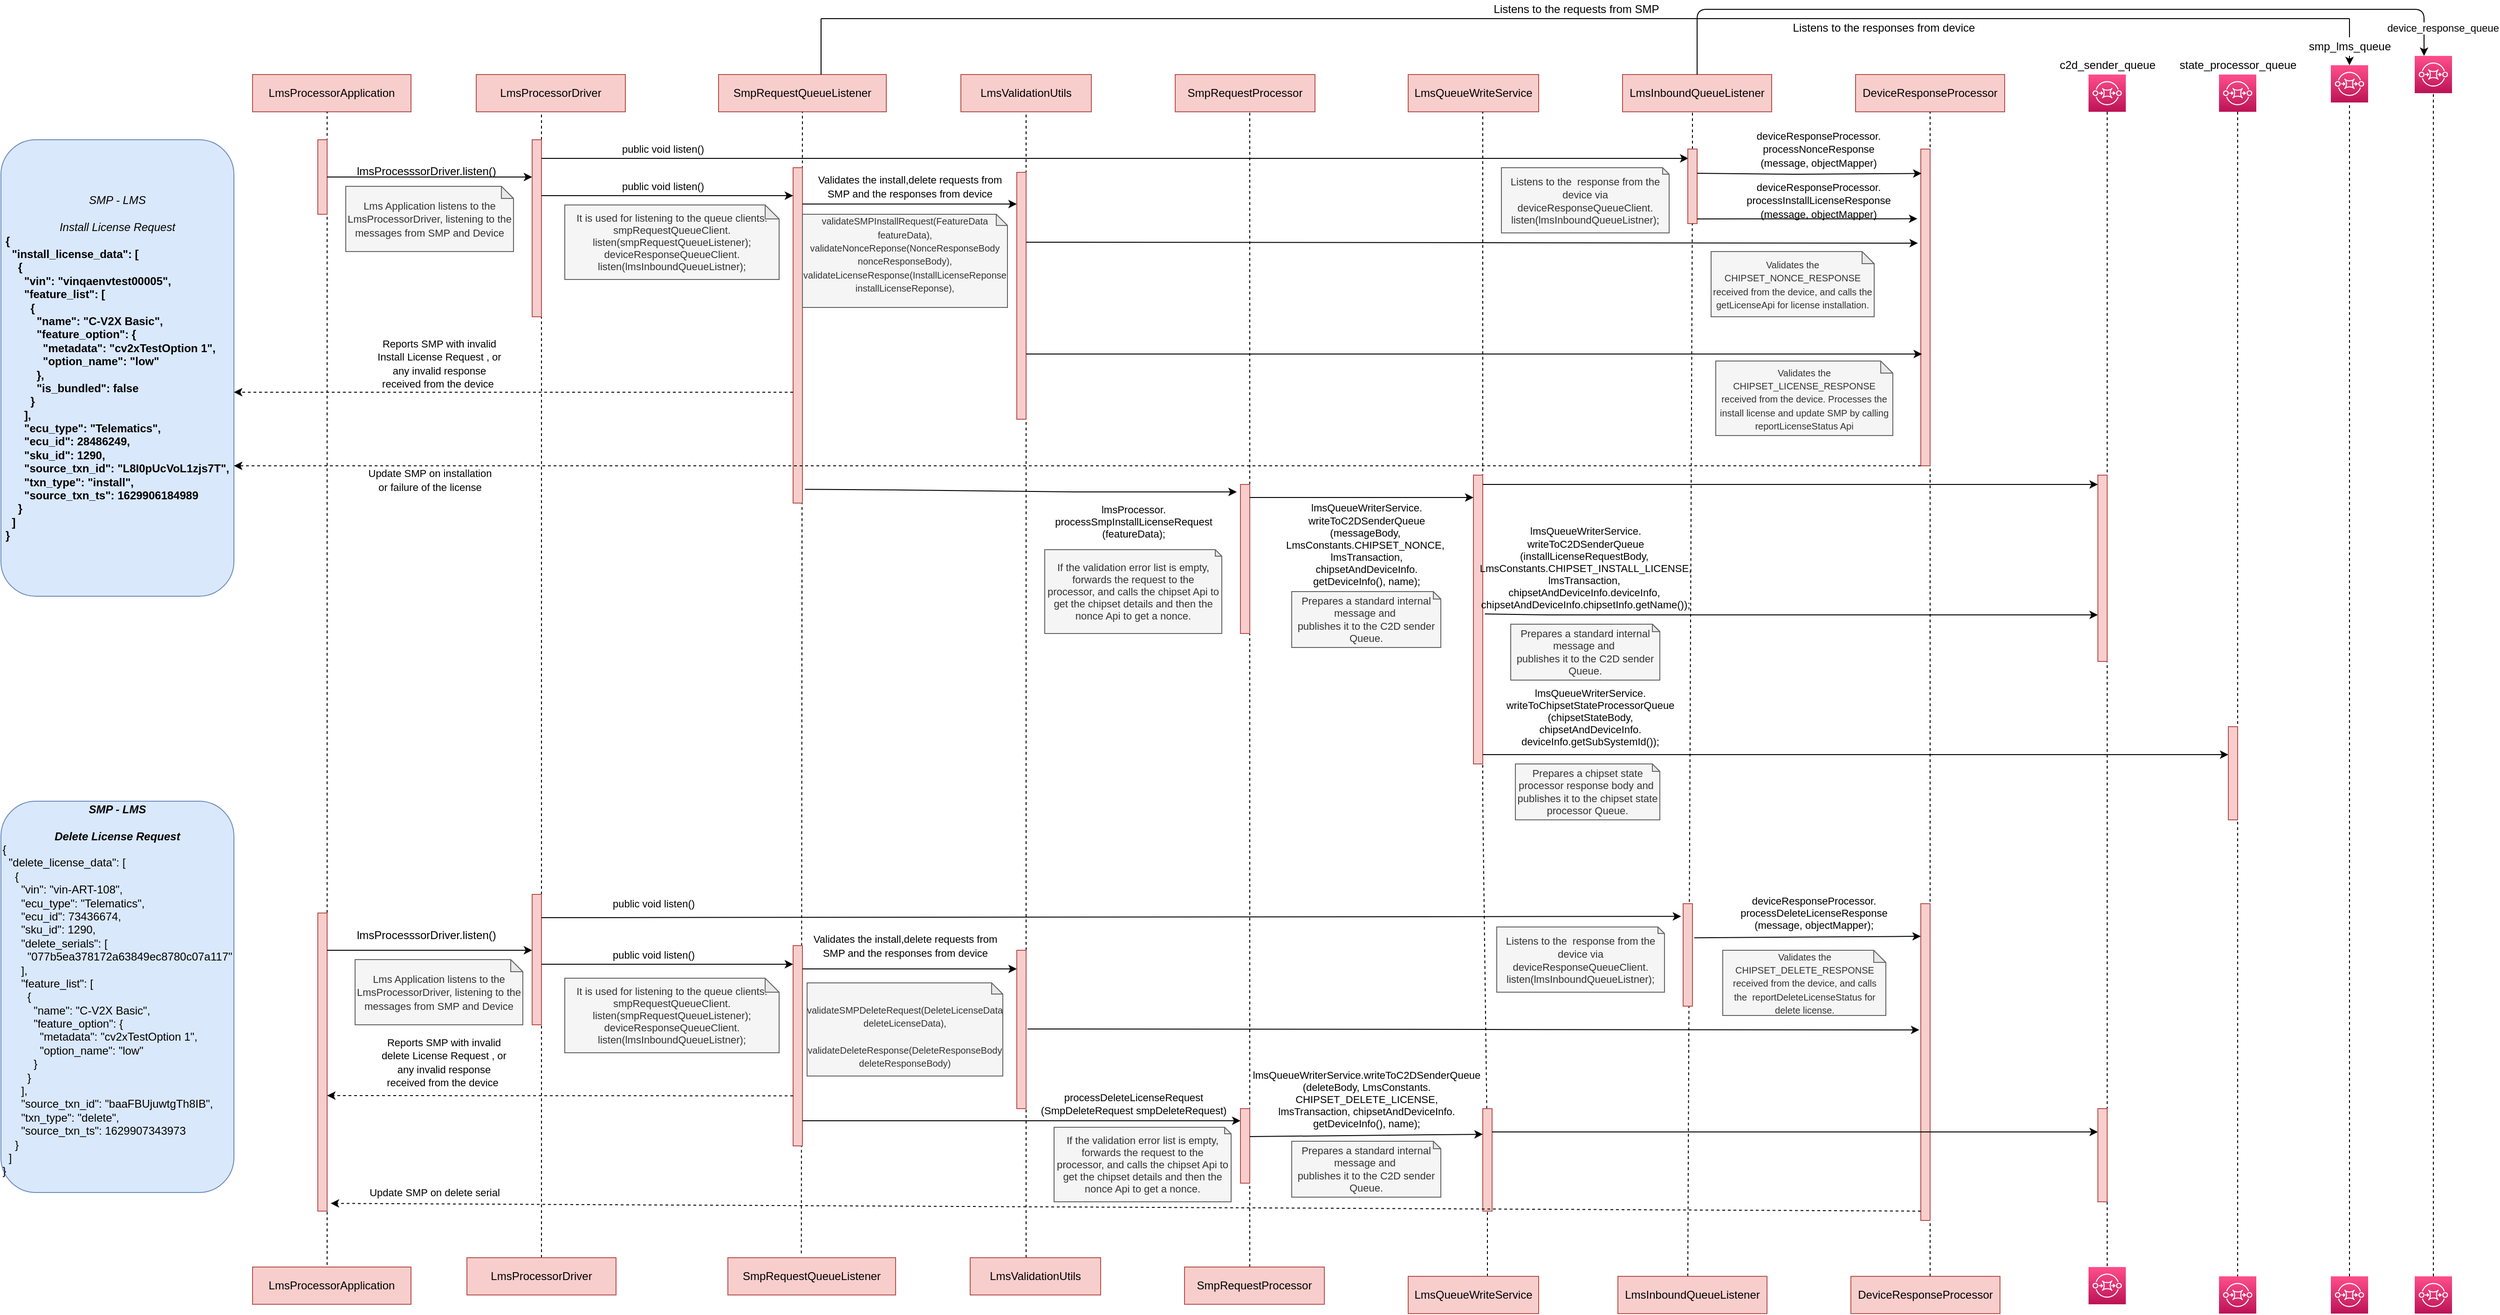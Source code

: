 <mxfile version="15.4.3" type="device"><diagram id="BRXbfS_owQLo2O3gv3Qi" name="Page-1"><mxGraphModel dx="1581" dy="1528" grid="1" gridSize="10" guides="1" tooltips="1" connect="1" arrows="1" fold="1" page="1" pageScale="1" pageWidth="850" pageHeight="1100" background="#FFFFFF" math="0" shadow="0"><root><mxCell id="0"/><mxCell id="1" parent="0"/><mxCell id="OhH9cpwV7hf4r1tkazqG-2" value="LmsProcessorApplication" style="whiteSpace=wrap;html=1;fillColor=#f8cecc;strokeColor=#b85450;" parent="1" vertex="1"><mxGeometry x="90" y="30" width="170" height="40" as="geometry"/></mxCell><mxCell id="OhH9cpwV7hf4r1tkazqG-3" value="LmsProcessorDriver" style="whiteSpace=wrap;html=1;fillColor=#f8cecc;strokeColor=#b85450;" parent="1" vertex="1"><mxGeometry x="330" y="30" width="160" height="40" as="geometry"/></mxCell><mxCell id="OhH9cpwV7hf4r1tkazqG-4" value="SmpRequestQueueListener" style="whiteSpace=wrap;html=1;fillColor=#f8cecc;strokeColor=#b85450;" parent="1" vertex="1"><mxGeometry x="590" y="30" width="180" height="40" as="geometry"/></mxCell><mxCell id="OhH9cpwV7hf4r1tkazqG-5" value="SmpRequestProcessor" style="whiteSpace=wrap;html=1;fillColor=#f8cecc;strokeColor=#b85450;" parent="1" vertex="1"><mxGeometry x="1080" y="30" width="150" height="40" as="geometry"/></mxCell><mxCell id="OhH9cpwV7hf4r1tkazqG-6" value="LmsQueueWriteService" style="whiteSpace=wrap;html=1;fillColor=#f8cecc;strokeColor=#b85450;" parent="1" vertex="1"><mxGeometry x="1330" y="30" width="140" height="40" as="geometry"/></mxCell><mxCell id="OhH9cpwV7hf4r1tkazqG-7" value="LmsValidationUtils" style="whiteSpace=wrap;html=1;fillColor=#f8cecc;strokeColor=#b85450;" parent="1" vertex="1"><mxGeometry x="850" y="30" width="140" height="40" as="geometry"/></mxCell><mxCell id="OhH9cpwV7hf4r1tkazqG-8" value="LmsInboundQueueListener" style="whiteSpace=wrap;html=1;fillColor=#f8cecc;strokeColor=#b85450;" parent="1" vertex="1"><mxGeometry x="1560" y="30" width="160" height="40" as="geometry"/></mxCell><mxCell id="OhH9cpwV7hf4r1tkazqG-9" value="DeviceResponseProcessor" style="whiteSpace=wrap;html=1;fillColor=#f8cecc;strokeColor=#b85450;" parent="1" vertex="1"><mxGeometry x="1810" y="30" width="160" height="40" as="geometry"/></mxCell><mxCell id="OhH9cpwV7hf4r1tkazqG-10" value="" style="endArrow=none;dashed=1;html=1;" parent="1" edge="1"><mxGeometry width="50" height="50" relative="1" as="geometry"><mxPoint x="170" y="1313.76" as="sourcePoint"/><mxPoint x="170" y="70" as="targetPoint"/></mxGeometry></mxCell><mxCell id="OhH9cpwV7hf4r1tkazqG-11" value="" style="endArrow=none;dashed=1;html=1;" parent="1" edge="1"><mxGeometry width="50" height="50" relative="1" as="geometry"><mxPoint x="400" y="1300" as="sourcePoint"/><mxPoint x="400" y="70" as="targetPoint"/></mxGeometry></mxCell><mxCell id="OhH9cpwV7hf4r1tkazqG-12" value="" style="whiteSpace=wrap;html=1;fillColor=#f8cecc;strokeColor=#b85450;" parent="1" vertex="1"><mxGeometry x="160" y="100" width="10" height="80" as="geometry"/></mxCell><mxCell id="OhH9cpwV7hf4r1tkazqG-18" value="" style="endArrow=classic;html=1;" parent="1" edge="1"><mxGeometry width="50" height="50" relative="1" as="geometry"><mxPoint x="170" y="140" as="sourcePoint"/><mxPoint x="390" y="140" as="targetPoint"/></mxGeometry></mxCell><mxCell id="OhH9cpwV7hf4r1tkazqG-19" value="" style="whiteSpace=wrap;html=1;fillColor=#f8cecc;strokeColor=#b85450;" parent="1" vertex="1"><mxGeometry x="390" y="100" width="10" height="190" as="geometry"/></mxCell><mxCell id="OhH9cpwV7hf4r1tkazqG-23" value="lmsProcesssorDriver.listen()" style="text;whiteSpace=wrap;html=1;" parent="1" vertex="1"><mxGeometry x="200" y="940" width="170" height="30" as="geometry"/></mxCell><mxCell id="OhH9cpwV7hf4r1tkazqG-24" value="&lt;font style=&quot;font-size: 11px&quot;&gt;Lms Application listens to the LmsProcessorDriver, listening to the messages from SMP and Device&lt;/font&gt;" style="shape=note;whiteSpace=wrap;html=1;backgroundOutline=1;darkOpacity=0.05;size=13;fillColor=#f5f5f5;strokeColor=#666666;fontColor=#333333;" parent="1" vertex="1"><mxGeometry x="190" y="150" width="180" height="70" as="geometry"/></mxCell><mxCell id="OhH9cpwV7hf4r1tkazqG-25" value="" style="endArrow=none;dashed=1;html=1;exitX=0.438;exitY=-0.119;exitDx=0;exitDy=0;exitPerimeter=0;" parent="1" source="BkF1P17wjYGyeSuM4iTg-6" edge="1"><mxGeometry width="50" height="50" relative="1" as="geometry"><mxPoint x="680" y="1280" as="sourcePoint"/><mxPoint x="680" y="70" as="targetPoint"/></mxGeometry></mxCell><mxCell id="OhH9cpwV7hf4r1tkazqG-26" value="" style="whiteSpace=wrap;html=1;fillColor=#f8cecc;strokeColor=#b85450;" parent="1" vertex="1"><mxGeometry x="670" y="130" width="10" height="360" as="geometry"/></mxCell><mxCell id="OhH9cpwV7hf4r1tkazqG-27" value="" style="endArrow=classic;html=1;" parent="1" edge="1"><mxGeometry width="50" height="50" relative="1" as="geometry"><mxPoint x="400" y="160" as="sourcePoint"/><mxPoint x="670" y="160" as="targetPoint"/></mxGeometry></mxCell><mxCell id="OhH9cpwV7hf4r1tkazqG-28" value="&lt;font style=&quot;font-size: 11px&quot;&gt;public void listen()&lt;/font&gt;" style="text;html=1;align=center;verticalAlign=middle;resizable=0;points=[];autosize=1;strokeColor=none;fillColor=none;" parent="1" vertex="1"><mxGeometry x="480" y="100" width="100" height="20" as="geometry"/></mxCell><mxCell id="OhH9cpwV7hf4r1tkazqG-29" value="&lt;div style=&quot;font-size: 11px&quot;&gt;&lt;font style=&quot;font-size: 11px&quot;&gt;It is used for listening to the queue&lt;span&gt;&amp;nbsp;clients.&lt;/span&gt;&lt;/font&gt;&lt;/div&gt;&lt;div style=&quot;font-size: 11px&quot;&gt;&lt;span&gt;&lt;font style=&quot;font-size: 11px&quot;&gt;&lt;div&gt;smpRequestQueueClient.&lt;/div&gt;&lt;div&gt;listen(smpRequestQueueListener);&lt;/div&gt;&lt;div&gt;&lt;span&gt;&#9;&#9;&#9;&#9;&lt;/span&gt;deviceResponseQueueClient.&lt;/div&gt;&lt;div&gt;listen(lmsInboundQueueListner);&lt;/div&gt;&lt;/font&gt;&lt;/span&gt;&lt;/div&gt;" style="shape=note;whiteSpace=wrap;html=1;backgroundOutline=1;darkOpacity=0.05;size=15;fillColor=#f5f5f5;strokeColor=#666666;fontColor=#333333;" parent="1" vertex="1"><mxGeometry x="425" y="170" width="230" height="80" as="geometry"/></mxCell><mxCell id="OhH9cpwV7hf4r1tkazqG-30" value="" style="endArrow=none;dashed=1;html=1;" parent="1" edge="1"><mxGeometry width="50" height="50" relative="1" as="geometry"><mxPoint x="920" y="1300" as="sourcePoint"/><mxPoint x="920" y="70" as="targetPoint"/></mxGeometry></mxCell><mxCell id="OhH9cpwV7hf4r1tkazqG-31" value="" style="endArrow=classic;html=1;" parent="1" edge="1"><mxGeometry width="50" height="50" relative="1" as="geometry"><mxPoint x="680" y="169" as="sourcePoint"/><mxPoint x="910" y="169" as="targetPoint"/></mxGeometry></mxCell><mxCell id="OhH9cpwV7hf4r1tkazqG-32" value="" style="whiteSpace=wrap;html=1;fillColor=#f8cecc;strokeColor=#b85450;" parent="1" vertex="1"><mxGeometry x="910" y="135" width="10" height="265" as="geometry"/></mxCell><mxCell id="OhH9cpwV7hf4r1tkazqG-33" value="&lt;font style=&quot;font-size: 10px&quot;&gt;validateSMPInstallRequest(FeatureData featureData),&lt;br&gt;validateNonceReponse(NonceResponseBody nonceResponseBody),&lt;br&gt;validateLicenseResponse(InstallLicenseReponse installLicenseReponse),&lt;br&gt;&lt;br&gt;&lt;/font&gt;" style="shape=note;whiteSpace=wrap;html=1;backgroundOutline=1;darkOpacity=0.05;size=12;align=center;fillColor=#f5f5f5;strokeColor=#666666;fontColor=#333333;" parent="1" vertex="1"><mxGeometry x="680" y="180" width="220" height="100" as="geometry"/></mxCell><mxCell id="OhH9cpwV7hf4r1tkazqG-37" value="" style="endArrow=none;dashed=1;html=1;" parent="1" edge="1"><mxGeometry width="50" height="50" relative="1" as="geometry"><mxPoint x="1160" y="1310" as="sourcePoint"/><mxPoint x="1160" y="70" as="targetPoint"/></mxGeometry></mxCell><mxCell id="OhH9cpwV7hf4r1tkazqG-38" value="" style="endArrow=classic;html=1;entryX=-0.396;entryY=0.05;entryDx=0;entryDy=0;entryPerimeter=0;exitX=1.268;exitY=0.959;exitDx=0;exitDy=0;exitPerimeter=0;" parent="1" source="OhH9cpwV7hf4r1tkazqG-26" target="OhH9cpwV7hf4r1tkazqG-39" edge="1"><mxGeometry width="50" height="50" relative="1" as="geometry"><mxPoint x="680" y="476" as="sourcePoint"/><mxPoint x="1140" y="460" as="targetPoint"/><Array as="points"><mxPoint x="790" y="476"/><mxPoint x="970" y="478"/></Array></mxGeometry></mxCell><mxCell id="OhH9cpwV7hf4r1tkazqG-39" value="" style="whiteSpace=wrap;html=1;fillColor=#f8cecc;strokeColor=#b85450;" parent="1" vertex="1"><mxGeometry x="1150" y="470" width="10" height="160" as="geometry"/></mxCell><mxCell id="OhH9cpwV7hf4r1tkazqG-41" value="&lt;div style=&quot;font-size: 11px&quot;&gt;&lt;font style=&quot;font-size: 11px&quot;&gt;If the validation error list is empty,&lt;/font&gt;&lt;/div&gt;&lt;font style=&quot;font-size: 11px&quot;&gt;&lt;div&gt;forwards the request to the processor,&amp;nbsp;and calls the chipset Api to get the chipset details and then the nonce Api to get a nonce.&lt;/div&gt;&lt;/font&gt;" style="shape=note;whiteSpace=wrap;html=1;backgroundOutline=1;darkOpacity=0.05;size=7;align=center;fillColor=#f5f5f5;strokeColor=#666666;fontColor=#333333;" parent="1" vertex="1"><mxGeometry x="940" y="540" width="190" height="90" as="geometry"/></mxCell><mxCell id="OhH9cpwV7hf4r1tkazqG-42" value="&lt;div style=&quot;font-size: 11px&quot;&gt;&lt;font style=&quot;font-size: 11px&quot;&gt;lmsProcessor.&lt;/font&gt;&lt;/div&gt;&lt;font style=&quot;font-size: 11px&quot;&gt;&lt;div&gt;&lt;span&gt;processSmpInstallLicenseRequest&lt;/span&gt;&lt;/div&gt;&lt;div&gt;(featureData);&lt;/div&gt;&lt;/font&gt;" style="text;html=1;align=center;verticalAlign=middle;resizable=0;points=[];autosize=1;strokeColor=none;fillColor=none;" parent="1" vertex="1"><mxGeometry x="945" y="485" width="180" height="50" as="geometry"/></mxCell><mxCell id="OhH9cpwV7hf4r1tkazqG-43" value="" style="endArrow=none;dashed=1;html=1;startArrow=none;" parent="1" source="8V_8k4AgtuYvw6KffYFm-14" edge="1"><mxGeometry width="50" height="50" relative="1" as="geometry"><mxPoint x="1410" y="1471.92" as="sourcePoint"/><mxPoint x="1410" y="70" as="targetPoint"/><Array as="points"><mxPoint x="1410" y="810"/></Array></mxGeometry></mxCell><mxCell id="OhH9cpwV7hf4r1tkazqG-44" value="" style="endArrow=classic;html=1;" parent="1" edge="1"><mxGeometry width="50" height="50" relative="1" as="geometry"><mxPoint x="1160" y="484" as="sourcePoint"/><mxPoint x="1400" y="484" as="targetPoint"/></mxGeometry></mxCell><mxCell id="OhH9cpwV7hf4r1tkazqG-45" value="" style="whiteSpace=wrap;html=1;fillColor=#f8cecc;strokeColor=#b85450;" parent="1" vertex="1"><mxGeometry x="1400" y="460" width="10" height="310" as="geometry"/></mxCell><mxCell id="OhH9cpwV7hf4r1tkazqG-48" value="&lt;div style=&quot;font-size: 11px&quot;&gt;&lt;font style=&quot;font-size: 11px&quot;&gt;lmsQueueWriterService.&lt;/font&gt;&lt;/div&gt;&lt;div style=&quot;font-size: 11px&quot;&gt;&lt;font style=&quot;font-size: 11px&quot;&gt;writeToC2DSenderQueue&lt;/font&gt;&lt;/div&gt;&lt;div style=&quot;font-size: 11px&quot;&gt;&lt;font style=&quot;font-size: 11px&quot;&gt;(messageBody,&amp;nbsp;&lt;/font&gt;&lt;/div&gt;&lt;div style=&quot;font-size: 11px&quot;&gt;&lt;font style=&quot;font-size: 11px&quot;&gt;LmsConstants.CHIPSET_NONCE,&amp;nbsp;&lt;/font&gt;&lt;/div&gt;&lt;div style=&quot;font-size: 11px&quot;&gt;&lt;font style=&quot;font-size: 11px&quot;&gt;lmsTransaction,&lt;/font&gt;&lt;/div&gt;&lt;div style=&quot;font-size: 11px&quot;&gt;&lt;font style=&quot;font-size: 11px&quot;&gt;&lt;span&gt;&#9;&#9;&#9;&#9;&#9;&#9;&lt;/span&gt;chipsetAndDeviceInfo.&lt;/font&gt;&lt;/div&gt;&lt;div style=&quot;font-size: 11px&quot;&gt;&lt;font style=&quot;font-size: 11px&quot;&gt;getDeviceInfo(), name);&lt;/font&gt;&lt;/div&gt;" style="text;html=1;align=center;verticalAlign=middle;resizable=0;points=[];autosize=1;strokeColor=none;fillColor=none;" parent="1" vertex="1"><mxGeometry x="1190" y="485" width="190" height="100" as="geometry"/></mxCell><mxCell id="OhH9cpwV7hf4r1tkazqG-49" value="&lt;div style=&quot;font-size: 11px&quot;&gt;&lt;font style=&quot;font-size: 11px&quot;&gt;Prepares a standard internal message and&amp;nbsp;&lt;/font&gt;&lt;/div&gt;&lt;div style=&quot;font-size: 11px&quot;&gt;&lt;font style=&quot;font-size: 11px&quot;&gt;publishes it to the C2D sender Queue.&lt;/font&gt;&lt;/div&gt;" style="shape=note;whiteSpace=wrap;html=1;backgroundOutline=1;darkOpacity=0.05;size=8;align=center;fillColor=#f5f5f5;strokeColor=#666666;fontColor=#333333;" parent="1" vertex="1"><mxGeometry x="1205" y="585" width="160" height="60" as="geometry"/></mxCell><mxCell id="OhH9cpwV7hf4r1tkazqG-50" value="" style="endArrow=none;dashed=1;html=1;startArrow=none;" parent="1" source="OhH9cpwV7hf4r1tkazqG-51" edge="1"><mxGeometry width="50" height="50" relative="1" as="geometry"><mxPoint x="1640" y="861.28" as="sourcePoint"/><mxPoint x="1635" y="70" as="targetPoint"/></mxGeometry></mxCell><mxCell id="OhH9cpwV7hf4r1tkazqG-54" value="" style="endArrow=none;dashed=1;html=1;" parent="1" edge="1"><mxGeometry width="50" height="50" relative="1" as="geometry"><mxPoint x="1890" y="1320" as="sourcePoint"/><mxPoint x="1890" y="70" as="targetPoint"/></mxGeometry></mxCell><mxCell id="OhH9cpwV7hf4r1tkazqG-55" value="" style="endArrow=classic;html=1;startArrow=none;" parent="1" edge="1"><mxGeometry width="50" height="50" relative="1" as="geometry"><mxPoint x="920" y="120" as="sourcePoint"/><mxPoint x="1630.64" y="120" as="targetPoint"/></mxGeometry></mxCell><mxCell id="OhH9cpwV7hf4r1tkazqG-51" value="" style="whiteSpace=wrap;html=1;fillColor=#f8cecc;strokeColor=#b85450;" parent="1" vertex="1"><mxGeometry x="1630" y="110" width="10" height="80" as="geometry"/></mxCell><mxCell id="OhH9cpwV7hf4r1tkazqG-56" value="" style="endArrow=none;dashed=1;html=1;" parent="1" target="OhH9cpwV7hf4r1tkazqG-51" edge="1"><mxGeometry width="50" height="50" relative="1" as="geometry"><mxPoint x="1630" y="1320" as="sourcePoint"/><mxPoint x="1640" y="70" as="targetPoint"/></mxGeometry></mxCell><mxCell id="OhH9cpwV7hf4r1tkazqG-34" value="&lt;font style=&quot;font-size: 11px&quot;&gt;Validates the install,delete requests from &lt;br&gt;SMP and the responses from device&lt;/font&gt;" style="text;html=1;align=center;verticalAlign=middle;resizable=0;points=[];autosize=1;strokeColor=none;fillColor=none;" parent="1" vertex="1"><mxGeometry x="690" y="135" width="210" height="30" as="geometry"/></mxCell><mxCell id="OhH9cpwV7hf4r1tkazqG-58" value="" style="endArrow=none;html=1;" parent="1" edge="1"><mxGeometry width="50" height="50" relative="1" as="geometry"><mxPoint x="400" y="120" as="sourcePoint"/><mxPoint x="920" y="120" as="targetPoint"/></mxGeometry></mxCell><mxCell id="OhH9cpwV7hf4r1tkazqG-60" value="&lt;font style=&quot;font-size: 11px&quot;&gt;public void listen()&lt;/font&gt;" style="text;html=1;align=center;verticalAlign=middle;resizable=0;points=[];autosize=1;strokeColor=none;fillColor=none;" parent="1" vertex="1"><mxGeometry x="480" y="140" width="100" height="20" as="geometry"/></mxCell><mxCell id="OhH9cpwV7hf4r1tkazqG-61" value="&lt;font style=&quot;font-size: 11px&quot;&gt;Listens to the&amp;nbsp; response from the device via&lt;br&gt;&lt;/font&gt;&lt;div style=&quot;font-size: 11px&quot;&gt;&lt;font style=&quot;font-size: 11px&quot;&gt;deviceResponseQueueClient.&lt;/font&gt;&lt;/div&gt;&lt;div style=&quot;font-size: 11px&quot;&gt;&lt;font style=&quot;font-size: 11px&quot;&gt;listen(lmsInboundQueueListner);&lt;/font&gt;&lt;/div&gt;" style="shape=note;whiteSpace=wrap;html=1;backgroundOutline=1;darkOpacity=0.05;size=7;fillColor=#f5f5f5;strokeColor=#666666;fontColor=#333333;" parent="1" vertex="1"><mxGeometry x="1430" y="130" width="180" height="70" as="geometry"/></mxCell><mxCell id="OhH9cpwV7hf4r1tkazqG-62" value="" style="rounded=0;whiteSpace=wrap;html=1;fillColor=#f8cecc;strokeColor=#b85450;" parent="1" vertex="1"><mxGeometry x="1880" y="110" width="10" height="340" as="geometry"/></mxCell><mxCell id="OhH9cpwV7hf4r1tkazqG-63" value="" style="endArrow=classic;html=1;entryX=0.076;entryY=0.077;entryDx=0;entryDy=0;entryPerimeter=0;" parent="1" target="OhH9cpwV7hf4r1tkazqG-62" edge="1"><mxGeometry width="50" height="50" relative="1" as="geometry"><mxPoint x="1640" y="136" as="sourcePoint"/><mxPoint x="1870" y="150" as="targetPoint"/><Array as="points"><mxPoint x="1740" y="137"/></Array></mxGeometry></mxCell><mxCell id="OhH9cpwV7hf4r1tkazqG-64" value="&lt;font style=&quot;font-size: 11px&quot;&gt;deviceResponseProcessor.&lt;br&gt;processNonceResponse&lt;br&gt;(message, objectMapper)&lt;/font&gt;" style="text;html=1;align=center;verticalAlign=middle;resizable=0;points=[];autosize=1;strokeColor=none;fillColor=none;" parent="1" vertex="1"><mxGeometry x="1695" y="85" width="150" height="50" as="geometry"/></mxCell><mxCell id="OhH9cpwV7hf4r1tkazqG-65" value="&lt;font style=&quot;font-size: 10px&quot;&gt;Validates the CHIPSET_NONCE_RESPONSE received from the device, and calls the getLicenseApi for license installation.&lt;/font&gt;" style="shape=note;whiteSpace=wrap;html=1;backgroundOutline=1;darkOpacity=0.05;size=13;fillColor=#f5f5f5;strokeColor=#666666;fontColor=#333333;" parent="1" vertex="1"><mxGeometry x="1655" y="220" width="175" height="70" as="geometry"/></mxCell><mxCell id="OhH9cpwV7hf4r1tkazqG-66" value="" style="endArrow=classic;html=1;entryX=-0.308;entryY=0.297;entryDx=0;entryDy=0;entryPerimeter=0;" parent="1" target="OhH9cpwV7hf4r1tkazqG-62" edge="1"><mxGeometry width="50" height="50" relative="1" as="geometry"><mxPoint x="920" y="210" as="sourcePoint"/><mxPoint x="1870" y="210" as="targetPoint"/></mxGeometry></mxCell><mxCell id="OhH9cpwV7hf4r1tkazqG-67" value="" style="endArrow=classic;html=1;exitX=0.051;exitY=0.99;exitDx=0;exitDy=0;exitPerimeter=0;" parent="1" source="OhH9cpwV7hf4r1tkazqG-68" edge="1"><mxGeometry width="50" height="50" relative="1" as="geometry"><mxPoint x="1420" y="610" as="sourcePoint"/><mxPoint x="2070" y="610" as="targetPoint"/><Array as="points"><mxPoint x="1480" y="610"/></Array></mxGeometry></mxCell><mxCell id="OhH9cpwV7hf4r1tkazqG-68" value="&lt;div style=&quot;font-size: 11px&quot;&gt;&lt;font style=&quot;font-size: 11px&quot;&gt;lmsQueueWriterService.&lt;/font&gt;&lt;/div&gt;&lt;div style=&quot;font-size: 11px&quot;&gt;&lt;font style=&quot;font-size: 11px&quot;&gt;writeToC2DSenderQueue&lt;/font&gt;&lt;/div&gt;&lt;div style=&quot;font-size: 11px&quot;&gt;&lt;font style=&quot;font-size: 11px&quot;&gt;(installLicenseRequestBody,&amp;nbsp;&lt;/font&gt;&lt;/div&gt;&lt;div style=&quot;font-size: 11px&quot;&gt;&lt;font style=&quot;font-size: 11px&quot;&gt;LmsConstants.CHIPSET_INSTALL_LICENSE,&lt;/font&gt;&lt;/div&gt;&lt;div style=&quot;font-size: 11px&quot;&gt;&lt;font style=&quot;font-size: 11px&quot;&gt;&lt;span&gt;&#9;&#9;&#9;&#9;&#9;&lt;/span&gt;lmsTransaction,&amp;nbsp;&lt;/font&gt;&lt;/div&gt;&lt;div style=&quot;font-size: 11px&quot;&gt;&lt;font style=&quot;font-size: 11px&quot;&gt;chipsetAndDeviceInfo.deviceInfo,&amp;nbsp;&lt;/font&gt;&lt;/div&gt;&lt;div style=&quot;font-size: 11px&quot;&gt;&lt;font style=&quot;font-size: 11px&quot;&gt;chipsetAndDeviceInfo.chipsetInfo.getName());&lt;/font&gt;&lt;/div&gt;" style="text;html=1;align=center;verticalAlign=middle;resizable=0;points=[];autosize=1;strokeColor=none;fillColor=none;" parent="1" vertex="1"><mxGeometry x="1400" y="510" width="240" height="100" as="geometry"/></mxCell><mxCell id="OhH9cpwV7hf4r1tkazqG-69" value="" style="endArrow=classic;html=1;" parent="1" edge="1"><mxGeometry width="50" height="50" relative="1" as="geometry"><mxPoint x="920" y="330" as="sourcePoint"/><mxPoint x="1881.28" y="330" as="targetPoint"/></mxGeometry></mxCell><mxCell id="OhH9cpwV7hf4r1tkazqG-71" value="&lt;font style=&quot;font-size: 10px&quot;&gt;Validates the CHIPSET_LICENSE_RESPONSE received from the device. Processes the install license and update SMP by calling reportLicenseStatus Api&lt;/font&gt;" style="shape=note;whiteSpace=wrap;html=1;backgroundOutline=1;darkOpacity=0.05;size=13;fillColor=#f5f5f5;strokeColor=#666666;fontColor=#333333;" parent="1" vertex="1"><mxGeometry x="1660" y="337.5" width="190" height="80" as="geometry"/></mxCell><mxCell id="OhH9cpwV7hf4r1tkazqG-74" value="&lt;div style=&quot;font-size: 11px&quot;&gt;&lt;font style=&quot;font-size: 11px&quot;&gt;Prepares a standard internal message and&amp;nbsp;&lt;/font&gt;&lt;/div&gt;&lt;div style=&quot;font-size: 11px&quot;&gt;&lt;font style=&quot;font-size: 11px&quot;&gt;publishes it to the C2D sender Queue.&lt;/font&gt;&lt;/div&gt;" style="shape=note;whiteSpace=wrap;html=1;backgroundOutline=1;darkOpacity=0.05;size=8;align=center;" parent="1" vertex="1"><mxGeometry x="1440" y="620" width="160" height="60" as="geometry"/></mxCell><mxCell id="OhH9cpwV7hf4r1tkazqG-75" value="" style="endArrow=classic;html=1;entryX=0;entryY=0.3;entryDx=0;entryDy=0;entryPerimeter=0;" parent="1" target="OhH9cpwV7hf4r1tkazqG-88" edge="1"><mxGeometry width="50" height="50" relative="1" as="geometry"><mxPoint x="1410" y="760" as="sourcePoint"/><mxPoint x="2200" y="760" as="targetPoint"/></mxGeometry></mxCell><mxCell id="OhH9cpwV7hf4r1tkazqG-76" value="&lt;div style=&quot;font-size: 11px&quot;&gt;&lt;font style=&quot;font-size: 11px&quot;&gt;lmsQueueWriterService.&lt;/font&gt;&lt;/div&gt;&lt;div style=&quot;font-size: 11px&quot;&gt;&lt;font style=&quot;font-size: 11px&quot;&gt;writeToChipsetStateProcessorQueue&lt;/font&gt;&lt;/div&gt;&lt;div style=&quot;font-size: 11px&quot;&gt;&lt;font style=&quot;font-size: 11px&quot;&gt;(chipsetStateBody,&lt;/font&gt;&lt;/div&gt;&lt;div style=&quot;font-size: 11px&quot;&gt;&lt;font style=&quot;font-size: 11px&quot;&gt;&lt;span&gt;&#9;&#9;&#9;&#9;&lt;/span&gt;chipsetAndDeviceInfo.&lt;/font&gt;&lt;/div&gt;&lt;div style=&quot;font-size: 11px&quot;&gt;&lt;font style=&quot;font-size: 11px&quot;&gt;deviceInfo.getSubSystemId());&lt;/font&gt;&lt;/div&gt;" style="text;html=1;align=center;verticalAlign=middle;resizable=0;points=[];autosize=1;strokeColor=none;fillColor=none;" parent="1" vertex="1"><mxGeometry x="1425" y="680" width="200" height="80" as="geometry"/></mxCell><mxCell id="OhH9cpwV7hf4r1tkazqG-78" value="&lt;div style=&quot;font-size: 11px&quot;&gt;&lt;font style=&quot;font-size: 11px&quot;&gt;Prepares a standard internal message and&amp;nbsp;&lt;/font&gt;&lt;/div&gt;&lt;div style=&quot;font-size: 11px&quot;&gt;&lt;font style=&quot;font-size: 11px&quot;&gt;publishes it to the C2D sender Queue.&lt;/font&gt;&lt;/div&gt;" style="shape=note;whiteSpace=wrap;html=1;backgroundOutline=1;darkOpacity=0.05;size=8;align=center;fillColor=#f5f5f5;strokeColor=#666666;fontColor=#333333;" parent="1" vertex="1"><mxGeometry x="1440" y="620" width="160" height="60" as="geometry"/></mxCell><mxCell id="OhH9cpwV7hf4r1tkazqG-79" value="&lt;div style=&quot;font-size: 11px&quot;&gt;&lt;font style=&quot;font-size: 11px&quot;&gt;Prepares a chipset state processor response body and&amp;nbsp;&lt;/font&gt;&lt;/div&gt;&lt;div style=&quot;font-size: 11px&quot;&gt;&lt;font style=&quot;font-size: 11px&quot;&gt;publishes it to the chipset state processor Queue.&lt;/font&gt;&lt;/div&gt;" style="shape=note;whiteSpace=wrap;html=1;backgroundOutline=1;darkOpacity=0.05;size=8;align=center;fillColor=#f5f5f5;strokeColor=#666666;fontColor=#333333;" parent="1" vertex="1"><mxGeometry x="1445" y="770" width="155" height="60" as="geometry"/></mxCell><mxCell id="OhH9cpwV7hf4r1tkazqG-80" value="" style="endArrow=classic;html=1;" parent="1" edge="1"><mxGeometry width="50" height="50" relative="1" as="geometry"><mxPoint x="1410" y="470" as="sourcePoint"/><mxPoint x="2070" y="470" as="targetPoint"/></mxGeometry></mxCell><mxCell id="OhH9cpwV7hf4r1tkazqG-81" value="" style="endArrow=none;dashed=1;html=1;exitX=0.5;exitY=1;exitDx=0;exitDy=0;exitPerimeter=0;" parent="1" source="OhH9cpwV7hf4r1tkazqG-82" edge="1"><mxGeometry width="50" height="50" relative="1" as="geometry"><mxPoint x="2060" y="190" as="sourcePoint"/><mxPoint x="2080" y="1310" as="targetPoint"/><Array as="points"><mxPoint x="2080" y="220"/></Array></mxGeometry></mxCell><mxCell id="OhH9cpwV7hf4r1tkazqG-82" value="" style="sketch=0;points=[[0,0,0],[0.25,0,0],[0.5,0,0],[0.75,0,0],[1,0,0],[0,1,0],[0.25,1,0],[0.5,1,0],[0.75,1,0],[1,1,0],[0,0.25,0],[0,0.5,0],[0,0.75,0],[1,0.25,0],[1,0.5,0],[1,0.75,0]];outlineConnect=0;fontColor=#232F3E;gradientColor=#FF4F8B;gradientDirection=north;fillColor=#BC1356;strokeColor=#ffffff;dashed=0;verticalLabelPosition=bottom;verticalAlign=top;align=center;html=1;fontSize=12;fontStyle=0;aspect=fixed;shape=mxgraph.aws4.resourceIcon;resIcon=mxgraph.aws4.sqs;" parent="1" vertex="1"><mxGeometry x="2060" y="30" width="40" height="40" as="geometry"/></mxCell><mxCell id="OhH9cpwV7hf4r1tkazqG-83" value="" style="rounded=0;whiteSpace=wrap;html=1;fillColor=#f8cecc;strokeColor=#b85450;" parent="1" vertex="1"><mxGeometry x="2070" y="460" width="10" height="200" as="geometry"/></mxCell><mxCell id="OhH9cpwV7hf4r1tkazqG-84" value="c2d_sender_queue" style="text;html=1;align=center;verticalAlign=middle;resizable=0;points=[];autosize=1;strokeColor=none;fillColor=none;" parent="1" vertex="1"><mxGeometry x="2020" y="10" width="120" height="20" as="geometry"/></mxCell><mxCell id="OhH9cpwV7hf4r1tkazqG-85" value="" style="sketch=0;points=[[0,0,0],[0.25,0,0],[0.5,0,0],[0.75,0,0],[1,0,0],[0,1,0],[0.25,1,0],[0.5,1,0],[0.75,1,0],[1,1,0],[0,0.25,0],[0,0.5,0],[0,0.75,0],[1,0.25,0],[1,0.5,0],[1,0.75,0]];outlineConnect=0;fontColor=#232F3E;gradientColor=#FF4F8B;gradientDirection=north;fillColor=#BC1356;strokeColor=#ffffff;dashed=0;verticalLabelPosition=bottom;verticalAlign=top;align=center;html=1;fontSize=12;fontStyle=0;aspect=fixed;shape=mxgraph.aws4.resourceIcon;resIcon=mxgraph.aws4.sqs;" parent="1" vertex="1"><mxGeometry x="2200" y="30" width="40" height="40" as="geometry"/></mxCell><mxCell id="OhH9cpwV7hf4r1tkazqG-86" value="state_processor_queue" style="text;html=1;align=center;verticalAlign=middle;resizable=0;points=[];autosize=1;strokeColor=none;fillColor=none;" parent="1" vertex="1"><mxGeometry x="2150" y="10" width="140" height="20" as="geometry"/></mxCell><mxCell id="OhH9cpwV7hf4r1tkazqG-87" value="" style="endArrow=none;dashed=1;html=1;exitX=0.5;exitY=1;exitDx=0;exitDy=0;exitPerimeter=0;" parent="1" source="OhH9cpwV7hf4r1tkazqG-85" edge="1"><mxGeometry width="50" height="50" relative="1" as="geometry"><mxPoint x="2040" y="140" as="sourcePoint"/><mxPoint x="2220" y="1320" as="targetPoint"/><Array as="points"><mxPoint x="2220" y="110"/></Array></mxGeometry></mxCell><mxCell id="OhH9cpwV7hf4r1tkazqG-88" value="" style="rounded=0;whiteSpace=wrap;html=1;fillColor=#f8cecc;strokeColor=#b85450;" parent="1" vertex="1"><mxGeometry x="2210" y="730" width="10" height="100" as="geometry"/></mxCell><mxCell id="OhH9cpwV7hf4r1tkazqG-89" value="" style="sketch=0;points=[[0,0,0],[0.25,0,0],[0.5,0,0],[0.75,0,0],[1,0,0],[0,1,0],[0.25,1,0],[0.5,1,0],[0.75,1,0],[1,1,0],[0,0.25,0],[0,0.5,0],[0,0.75,0],[1,0.25,0],[1,0.5,0],[1,0.75,0]];outlineConnect=0;fontColor=#232F3E;gradientColor=#FF4F8B;gradientDirection=north;fillColor=#BC1356;strokeColor=#ffffff;dashed=0;verticalLabelPosition=bottom;verticalAlign=top;align=center;html=1;fontSize=12;fontStyle=0;aspect=fixed;shape=mxgraph.aws4.resourceIcon;resIcon=mxgraph.aws4.sqs;" parent="1" vertex="1"><mxGeometry x="2320" y="20" width="40" height="40" as="geometry"/></mxCell><mxCell id="OhH9cpwV7hf4r1tkazqG-90" value="" style="sketch=0;points=[[0,0,0],[0.25,0,0],[0.5,0,0],[0.75,0,0],[1,0,0],[0,1,0],[0.25,1,0],[0.5,1,0],[0.75,1,0],[1,1,0],[0,0.25,0],[0,0.5,0],[0,0.75,0],[1,0.25,0],[1,0.5,0],[1,0.75,0]];outlineConnect=0;fontColor=#232F3E;gradientColor=#FF4F8B;gradientDirection=north;fillColor=#BC1356;strokeColor=#ffffff;dashed=0;verticalLabelPosition=bottom;verticalAlign=top;align=center;html=1;fontSize=12;fontStyle=0;aspect=fixed;shape=mxgraph.aws4.resourceIcon;resIcon=mxgraph.aws4.sqs;" parent="1" vertex="1"><mxGeometry x="2410" y="10" width="40" height="40" as="geometry"/></mxCell><mxCell id="OhH9cpwV7hf4r1tkazqG-91" value="" style="endArrow=none;dashed=1;html=1;" parent="1" edge="1"><mxGeometry width="50" height="50" relative="1" as="geometry"><mxPoint x="2340" y="1320" as="sourcePoint"/><mxPoint x="2340" y="60" as="targetPoint"/></mxGeometry></mxCell><mxCell id="OhH9cpwV7hf4r1tkazqG-92" value="" style="endArrow=none;dashed=1;html=1;entryX=0.5;entryY=1;entryDx=0;entryDy=0;entryPerimeter=0;" parent="1" target="OhH9cpwV7hf4r1tkazqG-90" edge="1"><mxGeometry width="50" height="50" relative="1" as="geometry"><mxPoint x="2430" y="1320" as="sourcePoint"/><mxPoint x="2429.5" y="70" as="targetPoint"/></mxGeometry></mxCell><mxCell id="OhH9cpwV7hf4r1tkazqG-93" value="" style="endArrow=classic;html=1;startArrow=none;" parent="1" source="OhH9cpwV7hf4r1tkazqG-100" edge="1"><mxGeometry width="50" height="50" relative="1" as="geometry"><mxPoint x="2340" y="-30" as="sourcePoint"/><mxPoint x="2340" y="20" as="targetPoint"/></mxGeometry></mxCell><mxCell id="OhH9cpwV7hf4r1tkazqG-95" value="" style="endArrow=none;html=1;" parent="1" edge="1"><mxGeometry width="50" height="50" relative="1" as="geometry"><mxPoint x="700" y="-30" as="sourcePoint"/><mxPoint x="2340" y="-30" as="targetPoint"/></mxGeometry></mxCell><mxCell id="OhH9cpwV7hf4r1tkazqG-96" value="" style="endArrow=none;html=1;" parent="1" edge="1"><mxGeometry width="50" height="50" relative="1" as="geometry"><mxPoint x="700" y="30" as="sourcePoint"/><mxPoint x="700" y="-30" as="targetPoint"/></mxGeometry></mxCell><mxCell id="OhH9cpwV7hf4r1tkazqG-97" value="" style="endArrow=classic;html=1;entryX=0.25;entryY=0;entryDx=0;entryDy=0;entryPerimeter=0;edgeStyle=orthogonalEdgeStyle;exitX=0.5;exitY=0;exitDx=0;exitDy=0;" parent="1" source="OhH9cpwV7hf4r1tkazqG-8" target="OhH9cpwV7hf4r1tkazqG-90" edge="1"><mxGeometry width="50" height="50" relative="1" as="geometry"><mxPoint x="1650" y="-40" as="sourcePoint"/><mxPoint x="2340" y="-90" as="targetPoint"/><Array as="points"><mxPoint x="1640" y="-40"/><mxPoint x="2420" y="-40"/></Array></mxGeometry></mxCell><mxCell id="OhH9cpwV7hf4r1tkazqG-102" value="device_response_queue" style="edgeLabel;html=1;align=center;verticalAlign=middle;resizable=0;points=[];" parent="OhH9cpwV7hf4r1tkazqG-97" vertex="1" connectable="0"><mxGeometry x="0.919" relative="1" as="geometry"><mxPoint x="20" y="6" as="offset"/></mxGeometry></mxCell><mxCell id="OhH9cpwV7hf4r1tkazqG-100" value="smp_lms_queue" style="text;html=1;align=center;verticalAlign=middle;resizable=0;points=[];autosize=1;strokeColor=none;fillColor=none;" parent="1" vertex="1"><mxGeometry x="2290" y="-10" width="100" height="20" as="geometry"/></mxCell><mxCell id="OhH9cpwV7hf4r1tkazqG-101" value="" style="endArrow=none;html=1;" parent="1" target="OhH9cpwV7hf4r1tkazqG-100" edge="1"><mxGeometry width="50" height="50" relative="1" as="geometry"><mxPoint x="2340" y="-30" as="sourcePoint"/><mxPoint x="2340" y="20" as="targetPoint"/></mxGeometry></mxCell><mxCell id="OhH9cpwV7hf4r1tkazqG-103" value="Listens to the responses from device" style="text;html=1;align=center;verticalAlign=middle;resizable=0;points=[];autosize=1;strokeColor=none;fillColor=none;" parent="1" vertex="1"><mxGeometry x="1735" y="-30" width="210" height="20" as="geometry"/></mxCell><mxCell id="OhH9cpwV7hf4r1tkazqG-104" value="Listens to the requests from SMP" style="text;html=1;align=center;verticalAlign=middle;resizable=0;points=[];autosize=1;strokeColor=none;fillColor=none;" parent="1" vertex="1"><mxGeometry x="1415" y="-50" width="190" height="20" as="geometry"/></mxCell><mxCell id="OhH9cpwV7hf4r1tkazqG-108" value="&lt;i&gt;SMP - LMS&lt;br&gt;&lt;br&gt;Install License Request&lt;/i&gt;&lt;br&gt;&lt;div style=&quot;text-align: left&quot;&gt;&lt;span&gt;&lt;b&gt;{&lt;/b&gt;&lt;/span&gt;&lt;/div&gt;&lt;div style=&quot;text-align: left&quot;&gt;&lt;b&gt;&amp;nbsp; &quot;install_license_data&quot;: [&lt;/b&gt;&lt;/div&gt;&lt;div style=&quot;text-align: left&quot;&gt;&lt;b&gt;&amp;nbsp; &amp;nbsp; {&lt;/b&gt;&lt;/div&gt;&lt;div style=&quot;text-align: left&quot;&gt;&lt;b&gt;&amp;nbsp; &amp;nbsp; &amp;nbsp; &quot;vin&quot;: &quot;vinqaenvtest00005&quot;,&lt;/b&gt;&lt;/div&gt;&lt;div style=&quot;text-align: left&quot;&gt;&lt;b&gt;&amp;nbsp; &amp;nbsp; &amp;nbsp; &quot;feature_list&quot;: [&lt;/b&gt;&lt;/div&gt;&lt;div style=&quot;text-align: left&quot;&gt;&lt;b&gt;&amp;nbsp; &amp;nbsp; &amp;nbsp; &amp;nbsp; {&lt;/b&gt;&lt;/div&gt;&lt;div style=&quot;text-align: left&quot;&gt;&lt;b&gt;&amp;nbsp; &amp;nbsp; &amp;nbsp; &amp;nbsp; &amp;nbsp; &quot;name&quot;: &quot;C-V2X Basic&quot;,&lt;/b&gt;&lt;/div&gt;&lt;div style=&quot;text-align: left&quot;&gt;&lt;b&gt;&amp;nbsp; &amp;nbsp; &amp;nbsp; &amp;nbsp; &amp;nbsp; &quot;feature_option&quot;: {&lt;/b&gt;&lt;/div&gt;&lt;div style=&quot;text-align: left&quot;&gt;&lt;b&gt;&amp;nbsp; &amp;nbsp; &amp;nbsp; &amp;nbsp; &amp;nbsp; &amp;nbsp; &quot;metadata&quot;: &quot;cv2xTestOption 1&quot;,&lt;/b&gt;&lt;/div&gt;&lt;div style=&quot;text-align: left&quot;&gt;&lt;b&gt;&amp;nbsp; &amp;nbsp; &amp;nbsp; &amp;nbsp; &amp;nbsp; &amp;nbsp; &quot;option_name&quot;: &quot;low&quot;&lt;/b&gt;&lt;/div&gt;&lt;div style=&quot;text-align: left&quot;&gt;&lt;b&gt;&amp;nbsp; &amp;nbsp; &amp;nbsp; &amp;nbsp; &amp;nbsp; },&lt;/b&gt;&lt;/div&gt;&lt;div style=&quot;text-align: left&quot;&gt;&lt;b&gt;&amp;nbsp; &amp;nbsp; &amp;nbsp; &amp;nbsp; &amp;nbsp; &quot;is_bundled&quot;: false&lt;/b&gt;&lt;/div&gt;&lt;div style=&quot;text-align: left&quot;&gt;&lt;b&gt;&amp;nbsp; &amp;nbsp; &amp;nbsp; &amp;nbsp; }&lt;/b&gt;&lt;/div&gt;&lt;div style=&quot;text-align: left&quot;&gt;&lt;b&gt;&amp;nbsp; &amp;nbsp; &amp;nbsp; ],&lt;/b&gt;&lt;/div&gt;&lt;div style=&quot;text-align: left&quot;&gt;&lt;b&gt;&amp;nbsp; &amp;nbsp; &amp;nbsp; &quot;ecu_type&quot;: &quot;Telematics&quot;,&lt;/b&gt;&lt;/div&gt;&lt;div style=&quot;text-align: left&quot;&gt;&lt;b&gt;&amp;nbsp; &amp;nbsp; &amp;nbsp; &quot;ecu_id&quot;: 28486249,&lt;/b&gt;&lt;/div&gt;&lt;div style=&quot;text-align: left&quot;&gt;&lt;b&gt;&amp;nbsp; &amp;nbsp; &amp;nbsp; &quot;sku_id&quot;: 1290,&lt;/b&gt;&lt;/div&gt;&lt;div style=&quot;text-align: left&quot;&gt;&lt;b&gt;&amp;nbsp; &amp;nbsp; &amp;nbsp; &quot;source_txn_id&quot;: &quot;L8I0pUcVoL1zjs7T&quot;,&lt;/b&gt;&lt;/div&gt;&lt;div style=&quot;text-align: left&quot;&gt;&lt;b&gt;&amp;nbsp; &amp;nbsp; &amp;nbsp; &quot;txn_type&quot;: &quot;install&quot;,&lt;/b&gt;&lt;/div&gt;&lt;div style=&quot;text-align: left&quot;&gt;&lt;b&gt;&amp;nbsp; &amp;nbsp; &amp;nbsp; &quot;source_txn_ts&quot;: 1629906184989&lt;/b&gt;&lt;/div&gt;&lt;div style=&quot;text-align: left&quot;&gt;&lt;b&gt;&amp;nbsp; &amp;nbsp; }&lt;/b&gt;&lt;/div&gt;&lt;div style=&quot;text-align: left&quot;&gt;&lt;b&gt;&amp;nbsp; ]&lt;/b&gt;&lt;/div&gt;&lt;div style=&quot;text-align: left&quot;&gt;&lt;b&gt;}&lt;/b&gt;&lt;/div&gt;" style="rounded=1;whiteSpace=wrap;html=1;fillColor=#dae8fc;strokeColor=#6c8ebf;" parent="1" vertex="1"><mxGeometry x="-180" y="100" width="250" height="490" as="geometry"/></mxCell><mxCell id="OhH9cpwV7hf4r1tkazqG-109" value="" style="endArrow=classic;html=1;exitX=0;exitY=1;exitDx=0;exitDy=0;dashed=1;" parent="1" source="OhH9cpwV7hf4r1tkazqG-62" edge="1"><mxGeometry width="50" height="50" relative="1" as="geometry"><mxPoint x="1770" y="470" as="sourcePoint"/><mxPoint x="70" y="450" as="targetPoint"/></mxGeometry></mxCell><mxCell id="OhH9cpwV7hf4r1tkazqG-110" value="&lt;font style=&quot;font-size: 11px&quot;&gt;Update SMP on installation &lt;br&gt;or failure of the license&lt;/font&gt;" style="text;html=1;align=center;verticalAlign=middle;resizable=0;points=[];autosize=1;strokeColor=none;fillColor=none;" parent="1" vertex="1"><mxGeometry x="205" y="450" width="150" height="30" as="geometry"/></mxCell><mxCell id="OhH9cpwV7hf4r1tkazqG-111" value="" style="endArrow=classic;html=1;dashed=1;" parent="1" edge="1"><mxGeometry width="50" height="50" relative="1" as="geometry"><mxPoint x="670" y="371" as="sourcePoint"/><mxPoint x="70" y="371" as="targetPoint"/></mxGeometry></mxCell><mxCell id="OhH9cpwV7hf4r1tkazqG-112" value="&lt;font style=&quot;font-size: 11px&quot;&gt;Reports SMP with invalid &lt;br&gt;Install License Request , or &lt;br&gt;any invalid response &lt;br&gt;received from the device&amp;nbsp;&lt;/font&gt;" style="text;html=1;align=center;verticalAlign=middle;resizable=0;points=[];autosize=1;strokeColor=none;fillColor=none;" parent="1" vertex="1"><mxGeometry x="215" y="310" width="150" height="60" as="geometry"/></mxCell><mxCell id="OhH9cpwV7hf4r1tkazqG-113" value="&lt;i&gt;&lt;b&gt;SMP - LMS&lt;br&gt;&lt;/b&gt;&lt;br&gt;&lt;b&gt;Delete License Request&lt;/b&gt;&lt;br&gt;&lt;/i&gt;&lt;div style=&quot;text-align: left&quot;&gt;{&lt;/div&gt;&lt;div style=&quot;text-align: left&quot;&gt;&amp;nbsp; &quot;delete_license_data&quot;: [&lt;/div&gt;&lt;div style=&quot;text-align: left&quot;&gt;&amp;nbsp; &amp;nbsp; {&lt;/div&gt;&lt;div style=&quot;text-align: left&quot;&gt;&amp;nbsp; &amp;nbsp; &amp;nbsp; &quot;vin&quot;: &quot;vin-ART-108&quot;,&lt;/div&gt;&lt;div style=&quot;text-align: left&quot;&gt;&amp;nbsp; &amp;nbsp; &amp;nbsp; &quot;ecu_type&quot;: &quot;Telematics&quot;,&lt;/div&gt;&lt;div style=&quot;text-align: left&quot;&gt;&amp;nbsp; &amp;nbsp; &amp;nbsp; &quot;ecu_id&quot;: 73436674,&lt;/div&gt;&lt;div style=&quot;text-align: left&quot;&gt;&amp;nbsp; &amp;nbsp; &amp;nbsp; &quot;sku_id&quot;: 1290,&lt;/div&gt;&lt;div style=&quot;text-align: left&quot;&gt;&amp;nbsp; &amp;nbsp; &amp;nbsp; &quot;delete_serials&quot;: [&lt;/div&gt;&lt;div style=&quot;text-align: left&quot;&gt;&amp;nbsp; &amp;nbsp; &amp;nbsp; &amp;nbsp; &quot;077b5ea378172a63849ec8780c07a117&quot;&lt;/div&gt;&lt;div style=&quot;text-align: left&quot;&gt;&amp;nbsp; &amp;nbsp; &amp;nbsp; ],&lt;/div&gt;&lt;div style=&quot;text-align: left&quot;&gt;&amp;nbsp; &amp;nbsp; &amp;nbsp; &quot;feature_list&quot;: [&lt;/div&gt;&lt;div style=&quot;text-align: left&quot;&gt;&amp;nbsp; &amp;nbsp; &amp;nbsp; &amp;nbsp; {&lt;/div&gt;&lt;div style=&quot;text-align: left&quot;&gt;&amp;nbsp; &amp;nbsp; &amp;nbsp; &amp;nbsp; &amp;nbsp; &quot;name&quot;: &quot;C-V2X Basic&quot;,&lt;/div&gt;&lt;div style=&quot;text-align: left&quot;&gt;&amp;nbsp; &amp;nbsp; &amp;nbsp; &amp;nbsp; &amp;nbsp; &quot;feature_option&quot;: {&lt;/div&gt;&lt;div style=&quot;text-align: left&quot;&gt;&amp;nbsp; &amp;nbsp; &amp;nbsp; &amp;nbsp; &amp;nbsp; &amp;nbsp; &quot;metadata&quot;: &quot;cv2xTestOption 1&quot;,&lt;/div&gt;&lt;div style=&quot;text-align: left&quot;&gt;&amp;nbsp; &amp;nbsp; &amp;nbsp; &amp;nbsp; &amp;nbsp; &amp;nbsp; &quot;option_name&quot;: &quot;low&quot;&lt;/div&gt;&lt;div style=&quot;text-align: left&quot;&gt;&amp;nbsp; &amp;nbsp; &amp;nbsp; &amp;nbsp; &amp;nbsp; }&lt;/div&gt;&lt;div style=&quot;text-align: left&quot;&gt;&amp;nbsp; &amp;nbsp; &amp;nbsp; &amp;nbsp; }&lt;/div&gt;&lt;div style=&quot;text-align: left&quot;&gt;&amp;nbsp; &amp;nbsp; &amp;nbsp; ],&lt;/div&gt;&lt;div style=&quot;text-align: left&quot;&gt;&amp;nbsp; &amp;nbsp; &amp;nbsp; &quot;source_txn_id&quot;: &quot;baaFBUjuwtgTh8IB&quot;,&lt;/div&gt;&lt;div style=&quot;text-align: left&quot;&gt;&amp;nbsp; &amp;nbsp; &amp;nbsp; &quot;txn_type&quot;: &quot;delete&quot;,&lt;/div&gt;&lt;div style=&quot;text-align: left&quot;&gt;&amp;nbsp; &amp;nbsp; &amp;nbsp; &quot;source_txn_ts&quot;: 1629907343973&lt;/div&gt;&lt;div style=&quot;text-align: left&quot;&gt;&amp;nbsp; &amp;nbsp; }&lt;/div&gt;&lt;div style=&quot;text-align: left&quot;&gt;&amp;nbsp; ]&lt;/div&gt;&lt;div style=&quot;text-align: left&quot;&gt;}&lt;/div&gt;&lt;div style=&quot;text-align: left&quot;&gt;&lt;br&gt;&lt;/div&gt;" style="rounded=1;whiteSpace=wrap;html=1;fillColor=#dae8fc;strokeColor=#6c8ebf;" parent="1" vertex="1"><mxGeometry x="-180" y="810" width="250" height="420" as="geometry"/></mxCell><mxCell id="OhH9cpwV7hf4r1tkazqG-116" value="" style="rounded=0;whiteSpace=wrap;html=1;fillColor=#f8cecc;strokeColor=#b85450;" parent="1" vertex="1"><mxGeometry x="160" y="930" width="10" height="320" as="geometry"/></mxCell><mxCell id="OhH9cpwV7hf4r1tkazqG-117" value="lmsProcesssorDriver.listen()" style="text;whiteSpace=wrap;html=1;" parent="1" vertex="1"><mxGeometry x="200" y="120" width="170" height="30" as="geometry"/></mxCell><mxCell id="OhH9cpwV7hf4r1tkazqG-118" value="&lt;font style=&quot;font-size: 11px&quot;&gt;Lms Application listens to the LmsProcessorDriver, listening to the messages from SMP and Device&lt;/font&gt;" style="shape=note;whiteSpace=wrap;html=1;backgroundOutline=1;darkOpacity=0.05;size=13;fillColor=#f5f5f5;strokeColor=#666666;fontColor=#333333;" parent="1" vertex="1"><mxGeometry x="200" y="980" width="180" height="70" as="geometry"/></mxCell><mxCell id="OhH9cpwV7hf4r1tkazqG-119" value="" style="endArrow=classic;html=1;" parent="1" edge="1"><mxGeometry width="50" height="50" relative="1" as="geometry"><mxPoint x="170" y="970" as="sourcePoint"/><mxPoint x="390" y="970" as="targetPoint"/></mxGeometry></mxCell><mxCell id="OhH9cpwV7hf4r1tkazqG-122" value="" style="rounded=0;whiteSpace=wrap;html=1;fillColor=#f8cecc;strokeColor=#b85450;" parent="1" vertex="1"><mxGeometry x="390" y="910" width="10" height="140" as="geometry"/></mxCell><mxCell id="OhH9cpwV7hf4r1tkazqG-123" value="&lt;div style=&quot;font-size: 11px&quot;&gt;&lt;font style=&quot;font-size: 11px&quot;&gt;It is used for listening to the queue&lt;span&gt;&amp;nbsp;clients.&lt;/span&gt;&lt;/font&gt;&lt;/div&gt;&lt;div style=&quot;font-size: 11px&quot;&gt;&lt;span&gt;&lt;font style=&quot;font-size: 11px&quot;&gt;&lt;div&gt;smpRequestQueueClient.&lt;/div&gt;&lt;div&gt;listen(smpRequestQueueListener);&lt;/div&gt;&lt;div&gt;&lt;span&gt;&#9;&#9;&#9;&#9;&lt;/span&gt;deviceResponseQueueClient.&lt;/div&gt;&lt;div&gt;listen(lmsInboundQueueListner);&lt;/div&gt;&lt;/font&gt;&lt;/span&gt;&lt;/div&gt;" style="shape=note;whiteSpace=wrap;html=1;backgroundOutline=1;darkOpacity=0.05;size=15;fillColor=#f5f5f5;strokeColor=#666666;fontColor=#333333;" parent="1" vertex="1"><mxGeometry x="425" y="1000" width="230" height="80" as="geometry"/></mxCell><mxCell id="OhH9cpwV7hf4r1tkazqG-124" value="&lt;font style=&quot;font-size: 11px&quot;&gt;public void listen()&lt;/font&gt;" style="text;html=1;align=center;verticalAlign=middle;resizable=0;points=[];autosize=1;strokeColor=none;fillColor=none;" parent="1" vertex="1"><mxGeometry x="470" y="965" width="100" height="20" as="geometry"/></mxCell><mxCell id="OhH9cpwV7hf4r1tkazqG-125" value="" style="endArrow=classic;html=1;" parent="1" edge="1"><mxGeometry width="50" height="50" relative="1" as="geometry"><mxPoint x="400" y="985" as="sourcePoint"/><mxPoint x="670" y="985" as="targetPoint"/></mxGeometry></mxCell><mxCell id="OhH9cpwV7hf4r1tkazqG-126" value="" style="rounded=0;whiteSpace=wrap;html=1;fillColor=#f8cecc;strokeColor=#b85450;" parent="1" vertex="1"><mxGeometry x="670" y="965" width="10" height="215" as="geometry"/></mxCell><mxCell id="OhH9cpwV7hf4r1tkazqG-128" value="&lt;font style=&quot;font-size: 10px&quot;&gt;&lt;br&gt;validateSMPDeleteRequest(DeleteLicenseData deleteLicenseData),&lt;br&gt;&lt;br&gt;validateDeleteResponse(DeleteResponseBody deleteResponseBody)&lt;/font&gt;" style="shape=note;whiteSpace=wrap;html=1;backgroundOutline=1;darkOpacity=0.05;size=12;align=center;fillColor=#f5f5f5;strokeColor=#666666;fontColor=#333333;" parent="1" vertex="1"><mxGeometry x="685" y="1005" width="210" height="100" as="geometry"/></mxCell><mxCell id="OhH9cpwV7hf4r1tkazqG-129" value="&lt;font style=&quot;font-size: 11px&quot;&gt;Validates the install,delete requests from &lt;br&gt;SMP and the responses from device&lt;/font&gt;" style="text;html=1;align=center;verticalAlign=middle;resizable=0;points=[];autosize=1;strokeColor=none;fillColor=none;" parent="1" vertex="1"><mxGeometry x="685" y="950" width="210" height="30" as="geometry"/></mxCell><mxCell id="OhH9cpwV7hf4r1tkazqG-130" value="" style="endArrow=classic;html=1;" parent="1" edge="1"><mxGeometry width="50" height="50" relative="1" as="geometry"><mxPoint x="680" y="990" as="sourcePoint"/><mxPoint x="910" y="990" as="targetPoint"/></mxGeometry></mxCell><mxCell id="OhH9cpwV7hf4r1tkazqG-131" value="" style="rounded=0;whiteSpace=wrap;html=1;fillColor=#f8cecc;strokeColor=#b85450;" parent="1" vertex="1"><mxGeometry x="910" y="970" width="10" height="170" as="geometry"/></mxCell><mxCell id="OhH9cpwV7hf4r1tkazqG-132" value="&lt;font style=&quot;font-size: 11px&quot;&gt;public void listen()&lt;/font&gt;" style="text;html=1;align=center;verticalAlign=middle;resizable=0;points=[];autosize=1;strokeColor=none;fillColor=none;" parent="1" vertex="1"><mxGeometry x="470" y="910" width="100" height="20" as="geometry"/></mxCell><mxCell id="OhH9cpwV7hf4r1tkazqG-134" value="" style="endArrow=classic;html=1;entryX=-0.216;entryY=0.124;entryDx=0;entryDy=0;entryPerimeter=0;" parent="1" target="OhH9cpwV7hf4r1tkazqG-135" edge="1"><mxGeometry width="50" height="50" relative="1" as="geometry"><mxPoint x="400" y="935" as="sourcePoint"/><mxPoint x="1353.84" y="935" as="targetPoint"/></mxGeometry></mxCell><mxCell id="OhH9cpwV7hf4r1tkazqG-135" value="" style="rounded=0;whiteSpace=wrap;html=1;fillColor=#f8cecc;strokeColor=#b85450;" parent="1" vertex="1"><mxGeometry x="1625" y="920" width="10" height="110" as="geometry"/></mxCell><mxCell id="OhH9cpwV7hf4r1tkazqG-137" value="" style="endArrow=classic;html=1;entryX=-0.372;entryY=0.22;entryDx=0;entryDy=0;entryPerimeter=0;" parent="1" target="OhH9cpwV7hf4r1tkazqG-62" edge="1"><mxGeometry width="50" height="50" relative="1" as="geometry"><mxPoint x="1640" y="185" as="sourcePoint"/><mxPoint x="1690" y="135" as="targetPoint"/></mxGeometry></mxCell><mxCell id="8V_8k4AgtuYvw6KffYFm-1" value="&lt;font style=&quot;font-size: 11px&quot;&gt;deviceResponseProcessor.&lt;br&gt;processInstallLicenseResponse&lt;br&gt;(message, objectMapper)&lt;/font&gt;" style="text;html=1;align=center;verticalAlign=middle;resizable=0;points=[];autosize=1;strokeColor=none;fillColor=none;" parent="1" vertex="1"><mxGeometry x="1685" y="140" width="170" height="50" as="geometry"/></mxCell><mxCell id="8V_8k4AgtuYvw6KffYFm-2" value="" style="rounded=0;whiteSpace=wrap;html=1;fontSize=11;fillColor=#f8cecc;strokeColor=#b85450;" parent="1" vertex="1"><mxGeometry x="1880" y="920" width="10" height="340" as="geometry"/></mxCell><mxCell id="8V_8k4AgtuYvw6KffYFm-4" value="" style="endArrow=classic;html=1;exitX=1.192;exitY=0.333;exitDx=0;exitDy=0;exitPerimeter=0;" parent="1" source="OhH9cpwV7hf4r1tkazqG-135" edge="1"><mxGeometry width="50" height="50" relative="1" as="geometry"><mxPoint x="1640" y="955" as="sourcePoint"/><mxPoint x="1880" y="955" as="targetPoint"/></mxGeometry></mxCell><mxCell id="8V_8k4AgtuYvw6KffYFm-5" value="deviceResponseProcessor.&lt;br&gt;processDeleteLicenseResponse&lt;br&gt;(message, objectMapper);" style="text;html=1;align=center;verticalAlign=middle;resizable=0;points=[];autosize=1;strokeColor=none;fillColor=none;fontSize=11;" parent="1" vertex="1"><mxGeometry x="1680" y="910" width="170" height="40" as="geometry"/></mxCell><mxCell id="8V_8k4AgtuYvw6KffYFm-6" value="&lt;font style=&quot;font-size: 10px&quot;&gt;Validates the CHIPSET_DELETE_RESPONSE received from the device, and calls the&amp;nbsp;&amp;nbsp;reportDeleteLicenseStatus for delete license.&lt;/font&gt;" style="shape=note;whiteSpace=wrap;html=1;backgroundOutline=1;darkOpacity=0.05;size=13;fillColor=#f5f5f5;strokeColor=#666666;fontColor=#333333;" parent="1" vertex="1"><mxGeometry x="1667.5" y="970" width="175" height="70" as="geometry"/></mxCell><mxCell id="8V_8k4AgtuYvw6KffYFm-8" value="" style="endArrow=classic;html=1;entryX=-0.308;entryY=0.297;entryDx=0;entryDy=0;entryPerimeter=0;" parent="1" edge="1"><mxGeometry width="50" height="50" relative="1" as="geometry"><mxPoint x="921.54" y="1054.5" as="sourcePoint"/><mxPoint x="1878.46" y="1055.48" as="targetPoint"/></mxGeometry></mxCell><mxCell id="8V_8k4AgtuYvw6KffYFm-9" value="" style="endArrow=classic;html=1;" parent="1" edge="1"><mxGeometry width="50" height="50" relative="1" as="geometry"><mxPoint x="680" y="1153" as="sourcePoint"/><mxPoint x="1150" y="1153" as="targetPoint"/><Array as="points"/></mxGeometry></mxCell><mxCell id="8V_8k4AgtuYvw6KffYFm-10" value="" style="rounded=0;whiteSpace=wrap;html=1;fontSize=11;fillColor=#f8cecc;strokeColor=#b85450;" parent="1" vertex="1"><mxGeometry x="1150" y="1140" width="10" height="80" as="geometry"/></mxCell><mxCell id="8V_8k4AgtuYvw6KffYFm-11" value="&lt;div style=&quot;font-size: 11px&quot;&gt;&lt;font style=&quot;font-size: 11px&quot;&gt;If the validation error list is empty,&lt;/font&gt;&lt;/div&gt;&lt;font style=&quot;font-size: 11px&quot;&gt;&lt;div&gt;forwards the request to the processor,&amp;nbsp;and calls the chipset Api to get the chipset details and then the nonce Api to get a nonce.&lt;/div&gt;&lt;/font&gt;" style="shape=note;whiteSpace=wrap;html=1;backgroundOutline=1;darkOpacity=0.05;size=7;align=center;fillColor=#f5f5f5;strokeColor=#666666;fontColor=#333333;" parent="1" vertex="1"><mxGeometry x="950" y="1160" width="190" height="80" as="geometry"/></mxCell><mxCell id="8V_8k4AgtuYvw6KffYFm-12" value="processDeleteLicenseRequest&lt;br&gt;(SmpDeleteRequest smpDeleteRequest)" style="text;html=1;align=center;verticalAlign=middle;resizable=0;points=[];autosize=1;strokeColor=none;fillColor=none;fontSize=11;" parent="1" vertex="1"><mxGeometry x="930" y="1120" width="210" height="30" as="geometry"/></mxCell><mxCell id="8V_8k4AgtuYvw6KffYFm-13" value="&lt;font style=&quot;font-size: 11px&quot;&gt;Listens to the&amp;nbsp; response from the device via&lt;br&gt;&lt;/font&gt;&lt;div style=&quot;font-size: 11px&quot;&gt;&lt;font style=&quot;font-size: 11px&quot;&gt;deviceResponseQueueClient.&lt;/font&gt;&lt;/div&gt;&lt;div style=&quot;font-size: 11px&quot;&gt;&lt;font style=&quot;font-size: 11px&quot;&gt;listen(lmsInboundQueueListner);&lt;/font&gt;&lt;/div&gt;" style="shape=note;whiteSpace=wrap;html=1;backgroundOutline=1;darkOpacity=0.05;size=7;fillColor=#f5f5f5;strokeColor=#666666;fontColor=#333333;" parent="1" vertex="1"><mxGeometry x="1425" y="945" width="180" height="70" as="geometry"/></mxCell><mxCell id="8V_8k4AgtuYvw6KffYFm-14" value="" style="rounded=0;whiteSpace=wrap;html=1;fontSize=11;fillColor=#f8cecc;strokeColor=#b85450;" parent="1" vertex="1"><mxGeometry x="1410" y="1140" width="10" height="110" as="geometry"/></mxCell><mxCell id="8V_8k4AgtuYvw6KffYFm-15" value="" style="endArrow=none;dashed=1;html=1;" parent="1" target="8V_8k4AgtuYvw6KffYFm-14" edge="1"><mxGeometry width="50" height="50" relative="1" as="geometry"><mxPoint x="1415" y="1320" as="sourcePoint"/><mxPoint x="1410" y="70" as="targetPoint"/></mxGeometry></mxCell><mxCell id="8V_8k4AgtuYvw6KffYFm-16" value="" style="endArrow=classic;html=1;entryX=0;entryY=0.25;entryDx=0;entryDy=0;" parent="1" target="8V_8k4AgtuYvw6KffYFm-14" edge="1"><mxGeometry width="50" height="50" relative="1" as="geometry"><mxPoint x="1160" y="1170" as="sourcePoint"/><mxPoint x="1400" y="1170" as="targetPoint"/></mxGeometry></mxCell><mxCell id="8V_8k4AgtuYvw6KffYFm-17" value="&lt;div&gt;lmsQueueWriterService.writeToC2DSenderQueue&lt;/div&gt;&lt;div&gt;(deleteBody, LmsConstants.&lt;/div&gt;&lt;div&gt;CHIPSET_DELETE_LICENSE,&lt;/div&gt;&lt;div&gt;&lt;span&gt;&#9;&#9;&#9;&#9;&#9;&#9;&#9;&lt;/span&gt;lmsTransaction, chipsetAndDeviceInfo.&lt;/div&gt;&lt;div&gt;getDeviceInfo(), name);&lt;/div&gt;" style="text;html=1;align=center;verticalAlign=middle;resizable=0;points=[];autosize=1;strokeColor=none;fillColor=none;fontSize=11;" parent="1" vertex="1"><mxGeometry x="1155" y="1095" width="260" height="70" as="geometry"/></mxCell><mxCell id="BkF1P17wjYGyeSuM4iTg-1" value="" style="endArrow=classic;html=1;exitX=1;exitY=0.227;exitDx=0;exitDy=0;exitPerimeter=0;" parent="1" source="8V_8k4AgtuYvw6KffYFm-14" edge="1"><mxGeometry width="50" height="50" relative="1" as="geometry"><mxPoint x="1420" y="1170" as="sourcePoint"/><mxPoint x="2070" y="1165" as="targetPoint"/></mxGeometry></mxCell><mxCell id="BkF1P17wjYGyeSuM4iTg-2" value="" style="rounded=0;whiteSpace=wrap;html=1;fillColor=#f8cecc;strokeColor=#b85450;" parent="1" vertex="1"><mxGeometry x="2070" y="1140" width="10" height="100" as="geometry"/></mxCell><mxCell id="BkF1P17wjYGyeSuM4iTg-3" value="&lt;div style=&quot;font-size: 11px&quot;&gt;&lt;font style=&quot;font-size: 11px&quot;&gt;Prepares a standard internal message and&amp;nbsp;&lt;/font&gt;&lt;/div&gt;&lt;div style=&quot;font-size: 11px&quot;&gt;&lt;font style=&quot;font-size: 11px&quot;&gt;publishes it to the C2D sender Queue.&lt;/font&gt;&lt;/div&gt;" style="shape=note;whiteSpace=wrap;html=1;backgroundOutline=1;darkOpacity=0.05;size=8;align=center;fillColor=#f5f5f5;strokeColor=#666666;fontColor=#333333;" parent="1" vertex="1"><mxGeometry x="1205" y="1175" width="160" height="60" as="geometry"/></mxCell><mxCell id="BkF1P17wjYGyeSuM4iTg-4" value="LmsProcessorApplication" style="whiteSpace=wrap;html=1;fillColor=#f8cecc;strokeColor=#b85450;" parent="1" vertex="1"><mxGeometry x="90" y="1310" width="170" height="40" as="geometry"/></mxCell><mxCell id="BkF1P17wjYGyeSuM4iTg-5" value="LmsProcessorDriver" style="whiteSpace=wrap;html=1;fillColor=#f8cecc;strokeColor=#b85450;" parent="1" vertex="1"><mxGeometry x="320" y="1300" width="160" height="40" as="geometry"/></mxCell><mxCell id="BkF1P17wjYGyeSuM4iTg-6" value="SmpRequestQueueListener" style="whiteSpace=wrap;html=1;fillColor=#f8cecc;strokeColor=#b85450;" parent="1" vertex="1"><mxGeometry x="600" y="1300" width="180" height="40" as="geometry"/></mxCell><mxCell id="BkF1P17wjYGyeSuM4iTg-7" value="LmsValidationUtils" style="whiteSpace=wrap;html=1;fillColor=#f8cecc;strokeColor=#b85450;" parent="1" vertex="1"><mxGeometry x="860" y="1300" width="140" height="40" as="geometry"/></mxCell><mxCell id="BkF1P17wjYGyeSuM4iTg-8" value="SmpRequestProcessor" style="whiteSpace=wrap;html=1;fillColor=#f8cecc;strokeColor=#b85450;" parent="1" vertex="1"><mxGeometry x="1090" y="1310" width="150" height="40" as="geometry"/></mxCell><mxCell id="BkF1P17wjYGyeSuM4iTg-9" value="LmsQueueWriteService" style="whiteSpace=wrap;html=1;fillColor=#f8cecc;strokeColor=#b85450;" parent="1" vertex="1"><mxGeometry x="1330" y="1320" width="140" height="40" as="geometry"/></mxCell><mxCell id="BkF1P17wjYGyeSuM4iTg-10" value="LmsInboundQueueListener" style="whiteSpace=wrap;html=1;fillColor=#f8cecc;strokeColor=#b85450;" parent="1" vertex="1"><mxGeometry x="1555" y="1320" width="160" height="40" as="geometry"/></mxCell><mxCell id="BkF1P17wjYGyeSuM4iTg-11" value="DeviceResponseProcessor" style="whiteSpace=wrap;html=1;fillColor=#f8cecc;strokeColor=#b85450;" parent="1" vertex="1"><mxGeometry x="1805" y="1320" width="160" height="40" as="geometry"/></mxCell><mxCell id="BkF1P17wjYGyeSuM4iTg-12" value="" style="sketch=0;points=[[0,0,0],[0.25,0,0],[0.5,0,0],[0.75,0,0],[1,0,0],[0,1,0],[0.25,1,0],[0.5,1,0],[0.75,1,0],[1,1,0],[0,0.25,0],[0,0.5,0],[0,0.75,0],[1,0.25,0],[1,0.5,0],[1,0.75,0]];outlineConnect=0;fontColor=#232F3E;gradientColor=#FF4F8B;gradientDirection=north;fillColor=#BC1356;strokeColor=#ffffff;dashed=0;verticalLabelPosition=bottom;verticalAlign=top;align=center;html=1;fontSize=12;fontStyle=0;aspect=fixed;shape=mxgraph.aws4.resourceIcon;resIcon=mxgraph.aws4.sqs;" parent="1" vertex="1"><mxGeometry x="2060" y="1310" width="40" height="40" as="geometry"/></mxCell><mxCell id="BkF1P17wjYGyeSuM4iTg-13" value="" style="sketch=0;points=[[0,0,0],[0.25,0,0],[0.5,0,0],[0.75,0,0],[1,0,0],[0,1,0],[0.25,1,0],[0.5,1,0],[0.75,1,0],[1,1,0],[0,0.25,0],[0,0.5,0],[0,0.75,0],[1,0.25,0],[1,0.5,0],[1,0.75,0]];outlineConnect=0;fontColor=#232F3E;gradientColor=#FF4F8B;gradientDirection=north;fillColor=#BC1356;strokeColor=#ffffff;dashed=0;verticalLabelPosition=bottom;verticalAlign=top;align=center;html=1;fontSize=12;fontStyle=0;aspect=fixed;shape=mxgraph.aws4.resourceIcon;resIcon=mxgraph.aws4.sqs;" parent="1" vertex="1"><mxGeometry x="2200" y="1320" width="40" height="40" as="geometry"/></mxCell><mxCell id="BkF1P17wjYGyeSuM4iTg-14" value="" style="sketch=0;points=[[0,0,0],[0.25,0,0],[0.5,0,0],[0.75,0,0],[1,0,0],[0,1,0],[0.25,1,0],[0.5,1,0],[0.75,1,0],[1,1,0],[0,0.25,0],[0,0.5,0],[0,0.75,0],[1,0.25,0],[1,0.5,0],[1,0.75,0]];outlineConnect=0;fontColor=#232F3E;gradientColor=#FF4F8B;gradientDirection=north;fillColor=#BC1356;strokeColor=#ffffff;dashed=0;verticalLabelPosition=bottom;verticalAlign=top;align=center;html=1;fontSize=12;fontStyle=0;aspect=fixed;shape=mxgraph.aws4.resourceIcon;resIcon=mxgraph.aws4.sqs;" parent="1" vertex="1"><mxGeometry x="2320" y="1320" width="40" height="40" as="geometry"/></mxCell><mxCell id="BkF1P17wjYGyeSuM4iTg-15" value="" style="sketch=0;points=[[0,0,0],[0.25,0,0],[0.5,0,0],[0.75,0,0],[1,0,0],[0,1,0],[0.25,1,0],[0.5,1,0],[0.75,1,0],[1,1,0],[0,0.25,0],[0,0.5,0],[0,0.75,0],[1,0.25,0],[1,0.5,0],[1,0.75,0]];outlineConnect=0;fontColor=#232F3E;gradientColor=#FF4F8B;gradientDirection=north;fillColor=#BC1356;strokeColor=#ffffff;dashed=0;verticalLabelPosition=bottom;verticalAlign=top;align=center;html=1;fontSize=12;fontStyle=0;aspect=fixed;shape=mxgraph.aws4.resourceIcon;resIcon=mxgraph.aws4.sqs;" parent="1" vertex="1"><mxGeometry x="2410" y="1320" width="40" height="40" as="geometry"/></mxCell><mxCell id="x2DrIF9xdZ7x24Tbep0t-1" value="" style="endArrow=classic;html=1;exitX=0;exitY=1;exitDx=0;exitDy=0;dashed=1;entryX=1.386;entryY=0.974;entryDx=0;entryDy=0;entryPerimeter=0;" parent="1" target="OhH9cpwV7hf4r1tkazqG-116" edge="1"><mxGeometry width="50" height="50" relative="1" as="geometry"><mxPoint x="1880" y="1250" as="sourcePoint"/><mxPoint x="180" y="1240" as="targetPoint"/></mxGeometry></mxCell><mxCell id="x2DrIF9xdZ7x24Tbep0t-2" value="&lt;span style=&quot;color: rgba(0 , 0 , 0 , 0) ; font-family: monospace ; font-size: 0px&quot;&gt;%3CmxGraphModel%3E%3Croot%3E%3CmxCell%20id%3D%220%22%2F%3E%3CmxCell%20id%3D%221%22%20parent%3D%220%22%2F%3E%3CmxCell%20id%3D%222%22%20value%3D%22%26lt%3Bfont%20style%3D%26quot%3Bfont-size%3A%2011px%26quot%3B%26gt%3BUpdate%20SMP%20on%20installation%20%26lt%3Bbr%26gt%3Bor%20failure%20of%20the%20license%26lt%3B%2Ffont%26gt%3B%22%20style%3D%22text%3Bhtml%3D1%3Balign%3Dcenter%3BverticalAlign%3Dmiddle%3Bresizable%3D0%3Bpoints%3D%5B%5D%3Bautosize%3D1%3BstrokeColor%3Dnone%3BfillColor%3Dnone%3B%22%20vertex%3D%221%22%20parent%3D%221%22%3E%3CmxGeometry%20x%3D%22205%22%20y%3D%22440%22%20width%3D%22150%22%20height%3D%2230%22%20as%3D%22geometry%22%2F%3E%3C%2FmxCell%3E%3C%2Froot%3E%3C%2FmxGraphModel%3E&lt;/span&gt;" style="text;html=1;align=center;verticalAlign=middle;resizable=0;points=[];autosize=1;strokeColor=none;fillColor=none;" parent="1" vertex="1"><mxGeometry x="230" y="1240" width="20" height="20" as="geometry"/></mxCell><mxCell id="x2DrIF9xdZ7x24Tbep0t-5" value="&lt;font style=&quot;font-size: 11px&quot;&gt;Update SMP on delete serial&lt;br&gt;&lt;/font&gt;" style="text;html=1;align=center;verticalAlign=middle;resizable=0;points=[];autosize=1;strokeColor=none;fillColor=none;" parent="1" vertex="1"><mxGeometry x="205" y="1220" width="160" height="20" as="geometry"/></mxCell><mxCell id="x2DrIF9xdZ7x24Tbep0t-6" value="" style="endArrow=classic;html=1;dashed=1;exitX=0;exitY=0.75;exitDx=0;exitDy=0;" parent="1" source="OhH9cpwV7hf4r1tkazqG-126" edge="1"><mxGeometry width="50" height="50" relative="1" as="geometry"><mxPoint x="700" y="1175" as="sourcePoint"/><mxPoint x="170" y="1126" as="targetPoint"/></mxGeometry></mxCell><mxCell id="x2DrIF9xdZ7x24Tbep0t-7" value="&lt;span style=&quot;font-size: 11px&quot;&gt;Reports SMP with invalid&lt;/span&gt;&lt;br style=&quot;font-size: 11px&quot;&gt;&lt;span style=&quot;font-size: 11px&quot;&gt;delete License Request , or&lt;/span&gt;&lt;br style=&quot;font-size: 11px&quot;&gt;&lt;span style=&quot;font-size: 11px&quot;&gt;any invalid response&lt;/span&gt;&lt;br style=&quot;font-size: 11px&quot;&gt;&lt;span style=&quot;font-size: 11px&quot;&gt;received from the device&amp;nbsp;&lt;/span&gt;" style="text;html=1;align=center;verticalAlign=middle;resizable=0;points=[];autosize=1;strokeColor=none;fillColor=none;" parent="1" vertex="1"><mxGeometry x="220" y="1060" width="150" height="60" as="geometry"/></mxCell></root></mxGraphModel></diagram></mxfile>